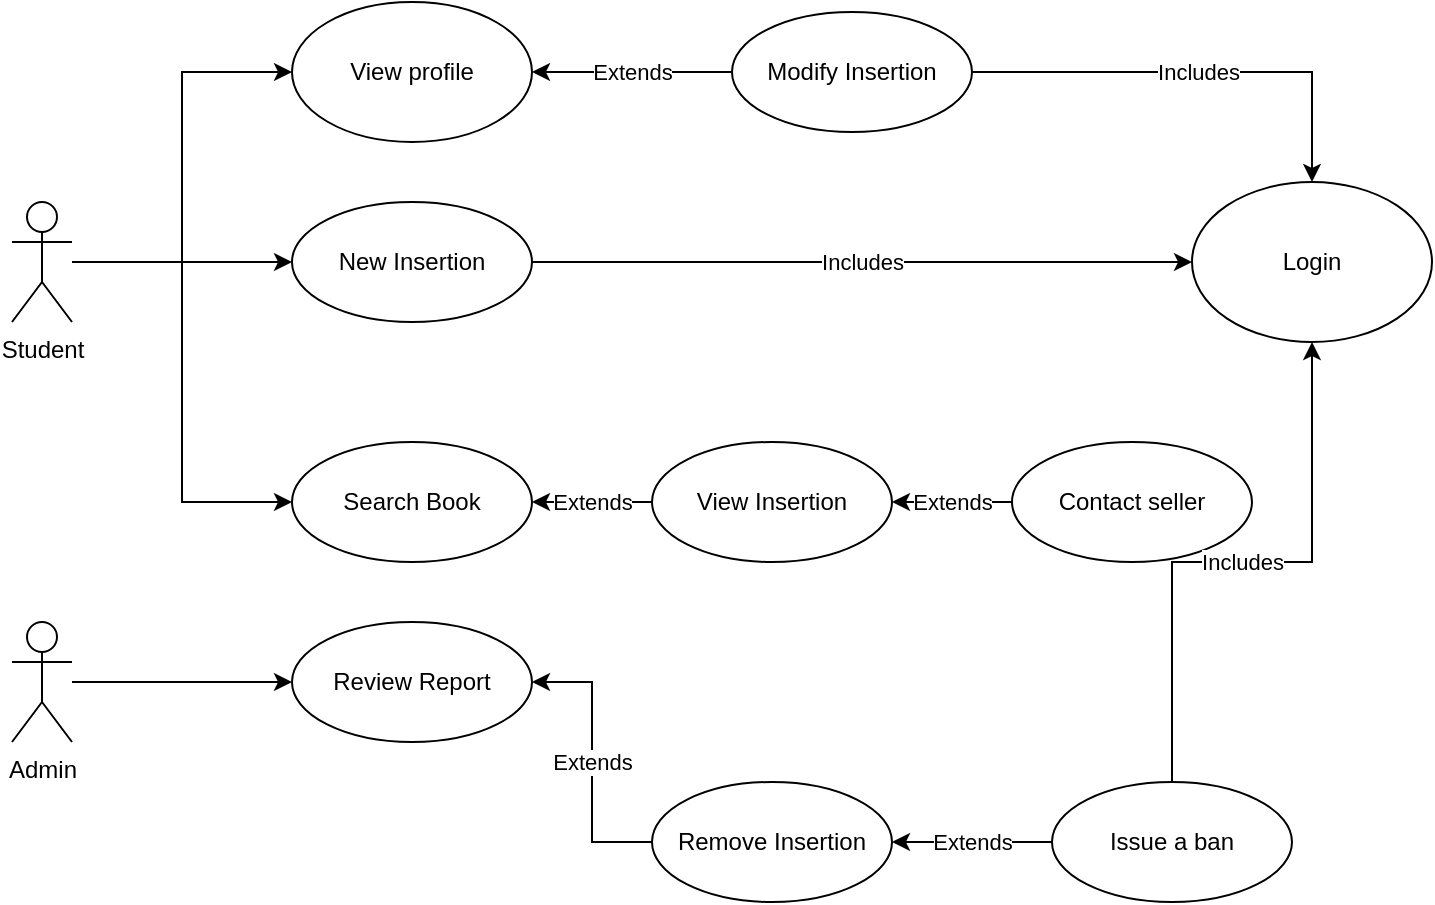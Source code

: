 <mxfile version="12.3.9" type="device" pages="1"><diagram id="9JokT55VOMTYzB1IRrTr" name="Page-1"><mxGraphModel dx="854" dy="437" grid="1" gridSize="10" guides="1" tooltips="1" connect="1" arrows="1" fold="1" page="1" pageScale="1" pageWidth="827" pageHeight="1169" math="0" shadow="0"><root><mxCell id="0"/><mxCell id="1" parent="0"/><mxCell id="-zklcgWljtXhd6pQpL1N-6" style="edgeStyle=orthogonalEdgeStyle;rounded=0;orthogonalLoop=1;jettySize=auto;html=1;" edge="1" parent="1" source="-zklcgWljtXhd6pQpL1N-1" target="-zklcgWljtXhd6pQpL1N-5"><mxGeometry relative="1" as="geometry"/></mxCell><mxCell id="-zklcgWljtXhd6pQpL1N-21" style="edgeStyle=orthogonalEdgeStyle;rounded=0;orthogonalLoop=1;jettySize=auto;html=1;entryX=0;entryY=0.5;entryDx=0;entryDy=0;" edge="1" parent="1" source="-zklcgWljtXhd6pQpL1N-1" target="-zklcgWljtXhd6pQpL1N-19"><mxGeometry relative="1" as="geometry"/></mxCell><mxCell id="-zklcgWljtXhd6pQpL1N-25" style="edgeStyle=orthogonalEdgeStyle;rounded=0;orthogonalLoop=1;jettySize=auto;html=1;entryX=0;entryY=0.5;entryDx=0;entryDy=0;" edge="1" parent="1" source="-zklcgWljtXhd6pQpL1N-1" target="-zklcgWljtXhd6pQpL1N-24"><mxGeometry relative="1" as="geometry"/></mxCell><mxCell id="-zklcgWljtXhd6pQpL1N-1" value="Student" style="shape=umlActor;verticalLabelPosition=bottom;labelBackgroundColor=#ffffff;verticalAlign=top;html=1;outlineConnect=0;" vertex="1" parent="1"><mxGeometry x="20" y="170" width="30" height="60" as="geometry"/></mxCell><mxCell id="-zklcgWljtXhd6pQpL1N-13" style="edgeStyle=orthogonalEdgeStyle;rounded=0;orthogonalLoop=1;jettySize=auto;html=1;" edge="1" parent="1" source="-zklcgWljtXhd6pQpL1N-2" target="-zklcgWljtXhd6pQpL1N-10"><mxGeometry relative="1" as="geometry"/></mxCell><mxCell id="-zklcgWljtXhd6pQpL1N-2" value="Admin" style="shape=umlActor;verticalLabelPosition=bottom;labelBackgroundColor=#ffffff;verticalAlign=top;html=1;outlineConnect=0;" vertex="1" parent="1"><mxGeometry x="20" y="380" width="30" height="60" as="geometry"/></mxCell><mxCell id="-zklcgWljtXhd6pQpL1N-41" value="Includes" style="edgeStyle=orthogonalEdgeStyle;rounded=0;orthogonalLoop=1;jettySize=auto;html=1;entryX=0;entryY=0.5;entryDx=0;entryDy=0;" edge="1" parent="1" source="-zklcgWljtXhd6pQpL1N-5" target="-zklcgWljtXhd6pQpL1N-17"><mxGeometry relative="1" as="geometry"/></mxCell><mxCell id="-zklcgWljtXhd6pQpL1N-5" value="New Insertion" style="ellipse;whiteSpace=wrap;html=1;fontFamily=Helvetica;fontSize=12;fontColor=#000000;align=center;strokeColor=#000000;fillColor=#ffffff;" vertex="1" parent="1"><mxGeometry x="160" y="170" width="120" height="60" as="geometry"/></mxCell><mxCell id="-zklcgWljtXhd6pQpL1N-10" value="Review Report" style="ellipse;whiteSpace=wrap;html=1;fontFamily=Helvetica;fontSize=12;fontColor=#000000;align=center;strokeColor=#000000;fillColor=#ffffff;" vertex="1" parent="1"><mxGeometry x="160" y="380" width="120" height="60" as="geometry"/></mxCell><mxCell id="-zklcgWljtXhd6pQpL1N-22" value="Extends" style="edgeStyle=orthogonalEdgeStyle;rounded=0;orthogonalLoop=1;jettySize=auto;html=1;entryX=1;entryY=0.5;entryDx=0;entryDy=0;" edge="1" parent="1" source="-zklcgWljtXhd6pQpL1N-11" target="-zklcgWljtXhd6pQpL1N-19"><mxGeometry relative="1" as="geometry"/></mxCell><mxCell id="-zklcgWljtXhd6pQpL1N-33" value="Includes" style="edgeStyle=orthogonalEdgeStyle;rounded=0;orthogonalLoop=1;jettySize=auto;html=1;" edge="1" parent="1" source="-zklcgWljtXhd6pQpL1N-11" target="-zklcgWljtXhd6pQpL1N-17"><mxGeometry relative="1" as="geometry"/></mxCell><mxCell id="-zklcgWljtXhd6pQpL1N-11" value="Modify Insertion" style="ellipse;whiteSpace=wrap;html=1;fontFamily=Helvetica;fontSize=12;fontColor=#000000;align=center;strokeColor=#000000;fillColor=#ffffff;" vertex="1" parent="1"><mxGeometry x="380" y="75" width="120" height="60" as="geometry"/></mxCell><mxCell id="-zklcgWljtXhd6pQpL1N-17" value="Login" style="ellipse;whiteSpace=wrap;html=1;rounded=0;" vertex="1" parent="1"><mxGeometry x="610" y="160" width="120" height="80" as="geometry"/></mxCell><mxCell id="-zklcgWljtXhd6pQpL1N-19" value="View profile" style="ellipse;whiteSpace=wrap;html=1;rounded=0;" vertex="1" parent="1"><mxGeometry x="160" y="70" width="120" height="70" as="geometry"/></mxCell><mxCell id="-zklcgWljtXhd6pQpL1N-24" value="Search Book" style="ellipse;whiteSpace=wrap;html=1;fontFamily=Helvetica;fontSize=12;fontColor=#000000;align=center;strokeColor=#000000;fillColor=#ffffff;" vertex="1" parent="1"><mxGeometry x="160" y="290" width="120" height="60" as="geometry"/></mxCell><mxCell id="-zklcgWljtXhd6pQpL1N-30" value="Extends" style="edgeStyle=orthogonalEdgeStyle;rounded=0;orthogonalLoop=1;jettySize=auto;html=1;entryX=1;entryY=0.5;entryDx=0;entryDy=0;" edge="1" parent="1" source="-zklcgWljtXhd6pQpL1N-26" target="-zklcgWljtXhd6pQpL1N-24"><mxGeometry relative="1" as="geometry"/></mxCell><mxCell id="-zklcgWljtXhd6pQpL1N-26" value="View Insertion" style="ellipse;whiteSpace=wrap;html=1;fontFamily=Helvetica;fontSize=12;fontColor=#000000;align=center;strokeColor=#000000;fillColor=#ffffff;" vertex="1" parent="1"><mxGeometry x="340" y="290" width="120" height="60" as="geometry"/></mxCell><mxCell id="-zklcgWljtXhd6pQpL1N-31" value="Extends" style="edgeStyle=orthogonalEdgeStyle;rounded=0;orthogonalLoop=1;jettySize=auto;html=1;entryX=1;entryY=0.5;entryDx=0;entryDy=0;" edge="1" parent="1" source="-zklcgWljtXhd6pQpL1N-28" target="-zklcgWljtXhd6pQpL1N-26"><mxGeometry relative="1" as="geometry"/></mxCell><mxCell id="-zklcgWljtXhd6pQpL1N-28" value="Contact seller" style="ellipse;whiteSpace=wrap;html=1;fontFamily=Helvetica;fontSize=12;fontColor=#000000;align=center;strokeColor=#000000;fillColor=#ffffff;" vertex="1" parent="1"><mxGeometry x="520" y="290" width="120" height="60" as="geometry"/></mxCell><mxCell id="-zklcgWljtXhd6pQpL1N-39" value="Extends" style="edgeStyle=orthogonalEdgeStyle;rounded=0;orthogonalLoop=1;jettySize=auto;html=1;entryX=1;entryY=0.5;entryDx=0;entryDy=0;" edge="1" parent="1" source="-zklcgWljtXhd6pQpL1N-35" target="-zklcgWljtXhd6pQpL1N-37"><mxGeometry relative="1" as="geometry"/></mxCell><mxCell id="-zklcgWljtXhd6pQpL1N-40" value="Includes" style="edgeStyle=orthogonalEdgeStyle;rounded=0;orthogonalLoop=1;jettySize=auto;html=1;entryX=0.5;entryY=1;entryDx=0;entryDy=0;" edge="1" parent="1" source="-zklcgWljtXhd6pQpL1N-35" target="-zklcgWljtXhd6pQpL1N-17"><mxGeometry relative="1" as="geometry"/></mxCell><mxCell id="-zklcgWljtXhd6pQpL1N-35" value="Issue a ban" style="ellipse;whiteSpace=wrap;html=1;fontFamily=Helvetica;fontSize=12;fontColor=#000000;align=center;strokeColor=#000000;fillColor=#ffffff;" vertex="1" parent="1"><mxGeometry x="540" y="460" width="120" height="60" as="geometry"/></mxCell><mxCell id="-zklcgWljtXhd6pQpL1N-38" value="Extends" style="edgeStyle=orthogonalEdgeStyle;rounded=0;orthogonalLoop=1;jettySize=auto;html=1;entryX=1;entryY=0.5;entryDx=0;entryDy=0;" edge="1" parent="1" source="-zklcgWljtXhd6pQpL1N-37" target="-zklcgWljtXhd6pQpL1N-10"><mxGeometry relative="1" as="geometry"/></mxCell><mxCell id="-zklcgWljtXhd6pQpL1N-37" value="Remove Insertion" style="ellipse;whiteSpace=wrap;html=1;fontFamily=Helvetica;fontSize=12;fontColor=#000000;align=center;strokeColor=#000000;fillColor=#ffffff;" vertex="1" parent="1"><mxGeometry x="340" y="460" width="120" height="60" as="geometry"/></mxCell></root></mxGraphModel></diagram></mxfile>